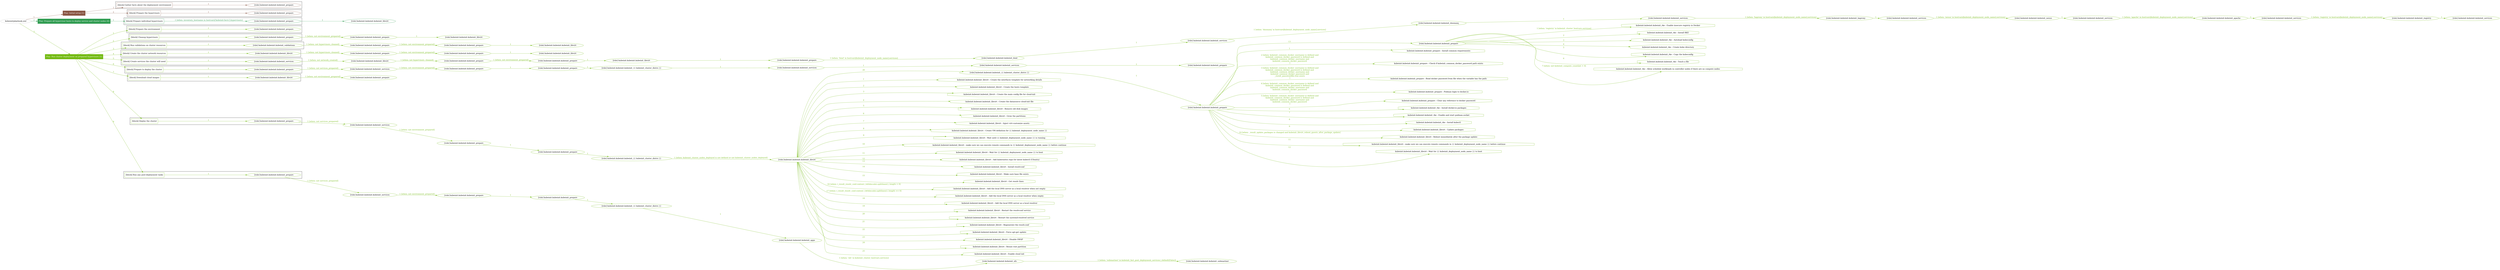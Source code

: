 digraph {
	graph [concentrate=true ordering=in rankdir=LR ratio=fill]
	edge [esep=5 sep=10]
	"kubeinit/playbook.yml" [id=root_node style=dotted]
	play_d8d8419f [label="Play: Initial setup (1)" color="#895543" fontcolor="#ffffff" id=play_d8d8419f shape=box style=filled tooltip=localhost]
	"kubeinit/playbook.yml" -> play_d8d8419f [label="1 " color="#895543" fontcolor="#895543" id=edge_88931ac4 labeltooltip="1 " tooltip="1 "]
	subgraph "kubeinit.kubeinit.kubeinit_prepare" {
		role_e085bbb2 [label="[role] kubeinit.kubeinit.kubeinit_prepare" color="#895543" id=role_e085bbb2 tooltip="kubeinit.kubeinit.kubeinit_prepare"]
	}
	subgraph "kubeinit.kubeinit.kubeinit_prepare" {
		role_a339b8a0 [label="[role] kubeinit.kubeinit.kubeinit_prepare" color="#895543" id=role_a339b8a0 tooltip="kubeinit.kubeinit.kubeinit_prepare"]
	}
	subgraph "Play: Initial setup (1)" {
		play_d8d8419f -> block_8f154940 [label=1 color="#895543" fontcolor="#895543" id=edge_51202b52 labeltooltip=1 tooltip=1]
		subgraph cluster_block_8f154940 {
			block_8f154940 [label="[block] Gather facts about the deployment environment" color="#895543" id=block_8f154940 labeltooltip="Gather facts about the deployment environment" shape=box tooltip="Gather facts about the deployment environment"]
			block_8f154940 -> role_e085bbb2 [label="1 " color="#895543" fontcolor="#895543" id=edge_2a1ca43b labeltooltip="1 " tooltip="1 "]
		}
		play_d8d8419f -> block_1ee9602a [label=2 color="#895543" fontcolor="#895543" id=edge_50dd4f38 labeltooltip=2 tooltip=2]
		subgraph cluster_block_1ee9602a {
			block_1ee9602a [label="[block] Prepare the hypervisors" color="#895543" id=block_1ee9602a labeltooltip="Prepare the hypervisors" shape=box tooltip="Prepare the hypervisors"]
			block_1ee9602a -> role_a339b8a0 [label="1 " color="#895543" fontcolor="#895543" id=edge_f78bf1b3 labeltooltip="1 " tooltip="1 "]
		}
	}
	play_0416e348 [label="Play: Prepare all hypervisor hosts to deploy service and cluster nodes (0)" color="#309c51" fontcolor="#ffffff" id=play_0416e348 shape=box style=filled tooltip="Play: Prepare all hypervisor hosts to deploy service and cluster nodes (0)"]
	"kubeinit/playbook.yml" -> play_0416e348 [label="2 " color="#309c51" fontcolor="#309c51" id=edge_2c6a1495 labeltooltip="2 " tooltip="2 "]
	subgraph "kubeinit.kubeinit.kubeinit_libvirt" {
		role_49f8a61c [label="[role] kubeinit.kubeinit.kubeinit_libvirt" color="#309c51" id=role_49f8a61c tooltip="kubeinit.kubeinit.kubeinit_libvirt"]
	}
	subgraph "kubeinit.kubeinit.kubeinit_prepare" {
		role_e62e6ffc [label="[role] kubeinit.kubeinit.kubeinit_prepare" color="#309c51" id=role_e62e6ffc tooltip="kubeinit.kubeinit.kubeinit_prepare"]
		role_e62e6ffc -> role_49f8a61c [label="1 " color="#309c51" fontcolor="#309c51" id=edge_b5f9fb68 labeltooltip="1 " tooltip="1 "]
	}
	subgraph "Play: Prepare all hypervisor hosts to deploy service and cluster nodes (0)" {
		play_0416e348 -> block_e9a786cd [label=1 color="#309c51" fontcolor="#309c51" id=edge_161776a1 labeltooltip=1 tooltip=1]
		subgraph cluster_block_e9a786cd {
			block_e9a786cd [label="[block] Prepare individual hypervisors" color="#309c51" id=block_e9a786cd labeltooltip="Prepare individual hypervisors" shape=box tooltip="Prepare individual hypervisors"]
			block_e9a786cd -> role_e62e6ffc [label="1 [when: inventory_hostname in hostvars['kubeinit-facts'].hypervisors]" color="#309c51" fontcolor="#309c51" id=edge_c2de27ad labeltooltip="1 [when: inventory_hostname in hostvars['kubeinit-facts'].hypervisors]" tooltip="1 [when: inventory_hostname in hostvars['kubeinit-facts'].hypervisors]"]
		}
	}
	play_9aa547cc [label="Play: Run cluster deployment on prepared hypervisors (1)" color="#73ba12" fontcolor="#ffffff" id=play_9aa547cc shape=box style=filled tooltip=localhost]
	"kubeinit/playbook.yml" -> play_9aa547cc [label="3 " color="#73ba12" fontcolor="#73ba12" id=edge_f9a5706c labeltooltip="3 " tooltip="3 "]
	subgraph "kubeinit.kubeinit.kubeinit_prepare" {
		role_0d5b52da [label="[role] kubeinit.kubeinit.kubeinit_prepare" color="#73ba12" id=role_0d5b52da tooltip="kubeinit.kubeinit.kubeinit_prepare"]
	}
	subgraph "kubeinit.kubeinit.kubeinit_libvirt" {
		role_2042a4e5 [label="[role] kubeinit.kubeinit.kubeinit_libvirt" color="#73ba12" id=role_2042a4e5 tooltip="kubeinit.kubeinit.kubeinit_libvirt"]
	}
	subgraph "kubeinit.kubeinit.kubeinit_prepare" {
		role_e559a558 [label="[role] kubeinit.kubeinit.kubeinit_prepare" color="#73ba12" id=role_e559a558 tooltip="kubeinit.kubeinit.kubeinit_prepare"]
		role_e559a558 -> role_2042a4e5 [label="1 " color="#73ba12" fontcolor="#73ba12" id=edge_82546773 labeltooltip="1 " tooltip="1 "]
	}
	subgraph "kubeinit.kubeinit.kubeinit_prepare" {
		role_777dab1a [label="[role] kubeinit.kubeinit.kubeinit_prepare" color="#73ba12" id=role_777dab1a tooltip="kubeinit.kubeinit.kubeinit_prepare"]
		role_777dab1a -> role_e559a558 [label="1 [when: not environment_prepared]" color="#73ba12" fontcolor="#73ba12" id=edge_fa01e4d6 labeltooltip="1 [when: not environment_prepared]" tooltip="1 [when: not environment_prepared]"]
	}
	subgraph "kubeinit.kubeinit.kubeinit_libvirt" {
		role_2ee97067 [label="[role] kubeinit.kubeinit.kubeinit_libvirt" color="#73ba12" id=role_2ee97067 tooltip="kubeinit.kubeinit.kubeinit_libvirt"]
	}
	subgraph "kubeinit.kubeinit.kubeinit_prepare" {
		role_a2f88f34 [label="[role] kubeinit.kubeinit.kubeinit_prepare" color="#73ba12" id=role_a2f88f34 tooltip="kubeinit.kubeinit.kubeinit_prepare"]
		role_a2f88f34 -> role_2ee97067 [label="1 " color="#73ba12" fontcolor="#73ba12" id=edge_71645762 labeltooltip="1 " tooltip="1 "]
	}
	subgraph "kubeinit.kubeinit.kubeinit_prepare" {
		role_012d55d8 [label="[role] kubeinit.kubeinit.kubeinit_prepare" color="#73ba12" id=role_012d55d8 tooltip="kubeinit.kubeinit.kubeinit_prepare"]
		role_012d55d8 -> role_a2f88f34 [label="1 [when: not environment_prepared]" color="#73ba12" fontcolor="#73ba12" id=edge_a03b1552 labeltooltip="1 [when: not environment_prepared]" tooltip="1 [when: not environment_prepared]"]
	}
	subgraph "kubeinit.kubeinit.kubeinit_validations" {
		role_2036b042 [label="[role] kubeinit.kubeinit.kubeinit_validations" color="#73ba12" id=role_2036b042 tooltip="kubeinit.kubeinit.kubeinit_validations"]
		role_2036b042 -> role_012d55d8 [label="1 [when: not hypervisors_cleaned]" color="#73ba12" fontcolor="#73ba12" id=edge_069a0a2a labeltooltip="1 [when: not hypervisors_cleaned]" tooltip="1 [when: not hypervisors_cleaned]"]
	}
	subgraph "kubeinit.kubeinit.kubeinit_libvirt" {
		role_69cff67d [label="[role] kubeinit.kubeinit.kubeinit_libvirt" color="#73ba12" id=role_69cff67d tooltip="kubeinit.kubeinit.kubeinit_libvirt"]
	}
	subgraph "kubeinit.kubeinit.kubeinit_prepare" {
		role_cf065227 [label="[role] kubeinit.kubeinit.kubeinit_prepare" color="#73ba12" id=role_cf065227 tooltip="kubeinit.kubeinit.kubeinit_prepare"]
		role_cf065227 -> role_69cff67d [label="1 " color="#73ba12" fontcolor="#73ba12" id=edge_6cf81eff labeltooltip="1 " tooltip="1 "]
	}
	subgraph "kubeinit.kubeinit.kubeinit_prepare" {
		role_316c0de0 [label="[role] kubeinit.kubeinit.kubeinit_prepare" color="#73ba12" id=role_316c0de0 tooltip="kubeinit.kubeinit.kubeinit_prepare"]
		role_316c0de0 -> role_cf065227 [label="1 [when: not environment_prepared]" color="#73ba12" fontcolor="#73ba12" id=edge_59953889 labeltooltip="1 [when: not environment_prepared]" tooltip="1 [when: not environment_prepared]"]
	}
	subgraph "kubeinit.kubeinit.kubeinit_libvirt" {
		role_f8409783 [label="[role] kubeinit.kubeinit.kubeinit_libvirt" color="#73ba12" id=role_f8409783 tooltip="kubeinit.kubeinit.kubeinit_libvirt"]
		role_f8409783 -> role_316c0de0 [label="1 [when: not hypervisors_cleaned]" color="#73ba12" fontcolor="#73ba12" id=edge_c6c01483 labeltooltip="1 [when: not hypervisors_cleaned]" tooltip="1 [when: not hypervisors_cleaned]"]
	}
	subgraph "kubeinit.kubeinit.kubeinit_services" {
		role_e0d26457 [label="[role] kubeinit.kubeinit.kubeinit_services" color="#73ba12" id=role_e0d26457 tooltip="kubeinit.kubeinit.kubeinit_services"]
	}
	subgraph "kubeinit.kubeinit.kubeinit_registry" {
		role_bfeb9e2c [label="[role] kubeinit.kubeinit.kubeinit_registry" color="#73ba12" id=role_bfeb9e2c tooltip="kubeinit.kubeinit.kubeinit_registry"]
		role_bfeb9e2c -> role_e0d26457 [label="1 " color="#73ba12" fontcolor="#73ba12" id=edge_c73e7f2f labeltooltip="1 " tooltip="1 "]
	}
	subgraph "kubeinit.kubeinit.kubeinit_services" {
		role_ee35aa5f [label="[role] kubeinit.kubeinit.kubeinit_services" color="#73ba12" id=role_ee35aa5f tooltip="kubeinit.kubeinit.kubeinit_services"]
		role_ee35aa5f -> role_bfeb9e2c [label="1 [when: 'registry' in hostvars[kubeinit_deployment_node_name].services]" color="#73ba12" fontcolor="#73ba12" id=edge_e9e2b402 labeltooltip="1 [when: 'registry' in hostvars[kubeinit_deployment_node_name].services]" tooltip="1 [when: 'registry' in hostvars[kubeinit_deployment_node_name].services]"]
	}
	subgraph "kubeinit.kubeinit.kubeinit_apache" {
		role_fa8b9e0c [label="[role] kubeinit.kubeinit.kubeinit_apache" color="#73ba12" id=role_fa8b9e0c tooltip="kubeinit.kubeinit.kubeinit_apache"]
		role_fa8b9e0c -> role_ee35aa5f [label="1 " color="#73ba12" fontcolor="#73ba12" id=edge_5fdb9f5a labeltooltip="1 " tooltip="1 "]
	}
	subgraph "kubeinit.kubeinit.kubeinit_services" {
		role_b56af15d [label="[role] kubeinit.kubeinit.kubeinit_services" color="#73ba12" id=role_b56af15d tooltip="kubeinit.kubeinit.kubeinit_services"]
		role_b56af15d -> role_fa8b9e0c [label="1 [when: 'apache' in hostvars[kubeinit_deployment_node_name].services]" color="#73ba12" fontcolor="#73ba12" id=edge_ee514167 labeltooltip="1 [when: 'apache' in hostvars[kubeinit_deployment_node_name].services]" tooltip="1 [when: 'apache' in hostvars[kubeinit_deployment_node_name].services]"]
	}
	subgraph "kubeinit.kubeinit.kubeinit_nexus" {
		role_e5df25b7 [label="[role] kubeinit.kubeinit.kubeinit_nexus" color="#73ba12" id=role_e5df25b7 tooltip="kubeinit.kubeinit.kubeinit_nexus"]
		role_e5df25b7 -> role_b56af15d [label="1 " color="#73ba12" fontcolor="#73ba12" id=edge_a3009e6c labeltooltip="1 " tooltip="1 "]
	}
	subgraph "kubeinit.kubeinit.kubeinit_services" {
		role_9858e2ea [label="[role] kubeinit.kubeinit.kubeinit_services" color="#73ba12" id=role_9858e2ea tooltip="kubeinit.kubeinit.kubeinit_services"]
		role_9858e2ea -> role_e5df25b7 [label="1 [when: 'nexus' in hostvars[kubeinit_deployment_node_name].services]" color="#73ba12" fontcolor="#73ba12" id=edge_5630a3c3 labeltooltip="1 [when: 'nexus' in hostvars[kubeinit_deployment_node_name].services]" tooltip="1 [when: 'nexus' in hostvars[kubeinit_deployment_node_name].services]"]
	}
	subgraph "kubeinit.kubeinit.kubeinit_haproxy" {
		role_555aa582 [label="[role] kubeinit.kubeinit.kubeinit_haproxy" color="#73ba12" id=role_555aa582 tooltip="kubeinit.kubeinit.kubeinit_haproxy"]
		role_555aa582 -> role_9858e2ea [label="1 " color="#73ba12" fontcolor="#73ba12" id=edge_7313573c labeltooltip="1 " tooltip="1 "]
	}
	subgraph "kubeinit.kubeinit.kubeinit_services" {
		role_d97098bf [label="[role] kubeinit.kubeinit.kubeinit_services" color="#73ba12" id=role_d97098bf tooltip="kubeinit.kubeinit.kubeinit_services"]
		role_d97098bf -> role_555aa582 [label="1 [when: 'haproxy' in hostvars[kubeinit_deployment_node_name].services]" color="#73ba12" fontcolor="#73ba12" id=edge_1526b9b4 labeltooltip="1 [when: 'haproxy' in hostvars[kubeinit_deployment_node_name].services]" tooltip="1 [when: 'haproxy' in hostvars[kubeinit_deployment_node_name].services]"]
	}
	subgraph "kubeinit.kubeinit.kubeinit_dnsmasq" {
		role_0b88920a [label="[role] kubeinit.kubeinit.kubeinit_dnsmasq" color="#73ba12" id=role_0b88920a tooltip="kubeinit.kubeinit.kubeinit_dnsmasq"]
		role_0b88920a -> role_d97098bf [label="1 " color="#73ba12" fontcolor="#73ba12" id=edge_26301d75 labeltooltip="1 " tooltip="1 "]
	}
	subgraph "kubeinit.kubeinit.kubeinit_services" {
		role_aea4f48f [label="[role] kubeinit.kubeinit.kubeinit_services" color="#73ba12" id=role_aea4f48f tooltip="kubeinit.kubeinit.kubeinit_services"]
		role_aea4f48f -> role_0b88920a [label="1 [when: 'dnsmasq' in hostvars[kubeinit_deployment_node_name].services]" color="#73ba12" fontcolor="#73ba12" id=edge_a1ba85cd labeltooltip="1 [when: 'dnsmasq' in hostvars[kubeinit_deployment_node_name].services]" tooltip="1 [when: 'dnsmasq' in hostvars[kubeinit_deployment_node_name].services]"]
	}
	subgraph "kubeinit.kubeinit.kubeinit_bind" {
		role_cf1a3696 [label="[role] kubeinit.kubeinit.kubeinit_bind" color="#73ba12" id=role_cf1a3696 tooltip="kubeinit.kubeinit.kubeinit_bind"]
		role_cf1a3696 -> role_aea4f48f [label="1 " color="#73ba12" fontcolor="#73ba12" id=edge_3040711d labeltooltip="1 " tooltip="1 "]
	}
	subgraph "kubeinit.kubeinit.kubeinit_prepare" {
		role_60714674 [label="[role] kubeinit.kubeinit.kubeinit_prepare" color="#73ba12" id=role_60714674 tooltip="kubeinit.kubeinit.kubeinit_prepare"]
		role_60714674 -> role_cf1a3696 [label="1 [when: 'bind' in hostvars[kubeinit_deployment_node_name].services]" color="#73ba12" fontcolor="#73ba12" id=edge_61654c44 labeltooltip="1 [when: 'bind' in hostvars[kubeinit_deployment_node_name].services]" tooltip="1 [when: 'bind' in hostvars[kubeinit_deployment_node_name].services]"]
	}
	subgraph "kubeinit.kubeinit.kubeinit_libvirt" {
		role_e2f5dbb8 [label="[role] kubeinit.kubeinit.kubeinit_libvirt" color="#73ba12" id=role_e2f5dbb8 tooltip="kubeinit.kubeinit.kubeinit_libvirt"]
		role_e2f5dbb8 -> role_60714674 [label="1 " color="#73ba12" fontcolor="#73ba12" id=edge_7649a2f0 labeltooltip="1 " tooltip="1 "]
	}
	subgraph "kubeinit.kubeinit.kubeinit_prepare" {
		role_30726f82 [label="[role] kubeinit.kubeinit.kubeinit_prepare" color="#73ba12" id=role_30726f82 tooltip="kubeinit.kubeinit.kubeinit_prepare"]
		role_30726f82 -> role_e2f5dbb8 [label="1 " color="#73ba12" fontcolor="#73ba12" id=edge_1d74c70c labeltooltip="1 " tooltip="1 "]
	}
	subgraph "kubeinit.kubeinit.kubeinit_prepare" {
		role_f9d1c8ea [label="[role] kubeinit.kubeinit.kubeinit_prepare" color="#73ba12" id=role_f9d1c8ea tooltip="kubeinit.kubeinit.kubeinit_prepare"]
		role_f9d1c8ea -> role_30726f82 [label="1 [when: not environment_prepared]" color="#73ba12" fontcolor="#73ba12" id=edge_6b0ae169 labeltooltip="1 [when: not environment_prepared]" tooltip="1 [when: not environment_prepared]"]
	}
	subgraph "kubeinit.kubeinit.kubeinit_libvirt" {
		role_44362c9e [label="[role] kubeinit.kubeinit.kubeinit_libvirt" color="#73ba12" id=role_44362c9e tooltip="kubeinit.kubeinit.kubeinit_libvirt"]
		role_44362c9e -> role_f9d1c8ea [label="1 [when: not hypervisors_cleaned]" color="#73ba12" fontcolor="#73ba12" id=edge_915ca415 labeltooltip="1 [when: not hypervisors_cleaned]" tooltip="1 [when: not hypervisors_cleaned]"]
	}
	subgraph "kubeinit.kubeinit.kubeinit_services" {
		role_c598f996 [label="[role] kubeinit.kubeinit.kubeinit_services" color="#73ba12" id=role_c598f996 tooltip="kubeinit.kubeinit.kubeinit_services"]
		role_c598f996 -> role_44362c9e [label="1 [when: not network_created]" color="#73ba12" fontcolor="#73ba12" id=edge_54b23d0f labeltooltip="1 [when: not network_created]" tooltip="1 [when: not network_created]"]
	}
	subgraph "kubeinit.kubeinit.kubeinit_prepare" {
		role_ee8cf0f2 [label="[role] kubeinit.kubeinit.kubeinit_prepare" color="#73ba12" id=role_ee8cf0f2 tooltip="kubeinit.kubeinit.kubeinit_prepare"]
	}
	subgraph "kubeinit.kubeinit.kubeinit_services" {
		role_1ca6b446 [label="[role] kubeinit.kubeinit.kubeinit_services" color="#73ba12" id=role_1ca6b446 tooltip="kubeinit.kubeinit.kubeinit_services"]
		role_1ca6b446 -> role_ee8cf0f2 [label="1 " color="#73ba12" fontcolor="#73ba12" id=edge_70e9610b labeltooltip="1 " tooltip="1 "]
	}
	subgraph "kubeinit.kubeinit.kubeinit_services" {
		role_20f02787 [label="[role] kubeinit.kubeinit.kubeinit_services" color="#73ba12" id=role_20f02787 tooltip="kubeinit.kubeinit.kubeinit_services"]
		role_20f02787 -> role_1ca6b446 [label="1 " color="#73ba12" fontcolor="#73ba12" id=edge_f49ecca5 labeltooltip="1 " tooltip="1 "]
	}
	subgraph "kubeinit.kubeinit.kubeinit_{{ kubeinit_cluster_distro }}" {
		role_8dc0fa0d [label="[role] kubeinit.kubeinit.kubeinit_{{ kubeinit_cluster_distro }}" color="#73ba12" id=role_8dc0fa0d tooltip="kubeinit.kubeinit.kubeinit_{{ kubeinit_cluster_distro }}"]
		role_8dc0fa0d -> role_20f02787 [label="1 " color="#73ba12" fontcolor="#73ba12" id=edge_172bb416 labeltooltip="1 " tooltip="1 "]
	}
	subgraph "kubeinit.kubeinit.kubeinit_prepare" {
		role_ecf5e384 [label="[role] kubeinit.kubeinit.kubeinit_prepare" color="#73ba12" id=role_ecf5e384 tooltip="kubeinit.kubeinit.kubeinit_prepare"]
		role_ecf5e384 -> role_8dc0fa0d [label="1 " color="#73ba12" fontcolor="#73ba12" id=edge_3caf4e95 labeltooltip="1 " tooltip="1 "]
	}
	subgraph "kubeinit.kubeinit.kubeinit_prepare" {
		role_a1c62c65 [label="[role] kubeinit.kubeinit.kubeinit_prepare" color="#73ba12" id=role_a1c62c65 tooltip="kubeinit.kubeinit.kubeinit_prepare"]
		role_a1c62c65 -> role_ecf5e384 [label="1 " color="#73ba12" fontcolor="#73ba12" id=edge_33a792c4 labeltooltip="1 " tooltip="1 "]
	}
	subgraph "kubeinit.kubeinit.kubeinit_services" {
		role_8df871fb [label="[role] kubeinit.kubeinit.kubeinit_services" color="#73ba12" id=role_8df871fb tooltip="kubeinit.kubeinit.kubeinit_services"]
		role_8df871fb -> role_a1c62c65 [label="1 [when: not environment_prepared]" color="#73ba12" fontcolor="#73ba12" id=edge_c295802c labeltooltip="1 [when: not environment_prepared]" tooltip="1 [when: not environment_prepared]"]
	}
	subgraph "kubeinit.kubeinit.kubeinit_prepare" {
		role_51aeb31a [label="[role] kubeinit.kubeinit.kubeinit_prepare" color="#73ba12" id=role_51aeb31a tooltip="kubeinit.kubeinit.kubeinit_prepare"]
		role_51aeb31a -> role_8df871fb [label="1 [when: not services_prepared]" color="#73ba12" fontcolor="#73ba12" id=edge_ce8bbbb6 labeltooltip="1 [when: not services_prepared]" tooltip="1 [when: not services_prepared]"]
	}
	subgraph "kubeinit.kubeinit.kubeinit_prepare" {
		role_02726fd5 [label="[role] kubeinit.kubeinit.kubeinit_prepare" color="#73ba12" id=role_02726fd5 tooltip="kubeinit.kubeinit.kubeinit_prepare"]
	}
	subgraph "kubeinit.kubeinit.kubeinit_libvirt" {
		role_e13f481b [label="[role] kubeinit.kubeinit.kubeinit_libvirt" color="#73ba12" id=role_e13f481b tooltip="kubeinit.kubeinit.kubeinit_libvirt"]
		role_e13f481b -> role_02726fd5 [label="1 [when: not environment_prepared]" color="#73ba12" fontcolor="#73ba12" id=edge_19b52b0f labeltooltip="1 [when: not environment_prepared]" tooltip="1 [when: not environment_prepared]"]
	}
	subgraph "kubeinit.kubeinit.kubeinit_prepare" {
		role_80da5ca8 [label="[role] kubeinit.kubeinit.kubeinit_prepare" color="#73ba12" id=role_80da5ca8 tooltip="kubeinit.kubeinit.kubeinit_prepare"]
		task_13595f73 [label="kubeinit.kubeinit.kubeinit_rke : Enable insecure registry in Docker" color="#73ba12" id=task_13595f73 shape=octagon tooltip="kubeinit.kubeinit.kubeinit_rke : Enable insecure registry in Docker"]
		role_80da5ca8 -> task_13595f73 [label="1 [when: 'registry' in kubeinit_cluster_hostvars.services]" color="#73ba12" fontcolor="#73ba12" id=edge_39c9beaf labeltooltip="1 [when: 'registry' in kubeinit_cluster_hostvars.services]" tooltip="1 [when: 'registry' in kubeinit_cluster_hostvars.services]"]
		task_40eda4e2 [label="kubeinit.kubeinit.kubeinit_rke : Install RKE" color="#73ba12" id=task_40eda4e2 shape=octagon tooltip="kubeinit.kubeinit.kubeinit_rke : Install RKE"]
		role_80da5ca8 -> task_40eda4e2 [label="2 " color="#73ba12" fontcolor="#73ba12" id=edge_d51ded82 labeltooltip="2 " tooltip="2 "]
		task_b89c984b [label="kubeinit.kubeinit.kubeinit_rke : Autoload kubeconfig" color="#73ba12" id=task_b89c984b shape=octagon tooltip="kubeinit.kubeinit.kubeinit_rke : Autoload kubeconfig"]
		role_80da5ca8 -> task_b89c984b [label="3 " color="#73ba12" fontcolor="#73ba12" id=edge_4f68ef33 labeltooltip="3 " tooltip="3 "]
		task_f4e7d61f [label="kubeinit.kubeinit.kubeinit_rke : Create kube directory" color="#73ba12" id=task_f4e7d61f shape=octagon tooltip="kubeinit.kubeinit.kubeinit_rke : Create kube directory"]
		role_80da5ca8 -> task_f4e7d61f [label="4 " color="#73ba12" fontcolor="#73ba12" id=edge_7907405e labeltooltip="4 " tooltip="4 "]
		task_fa4e81ab [label="kubeinit.kubeinit.kubeinit_rke : Copy the kubeconfig" color="#73ba12" id=task_fa4e81ab shape=octagon tooltip="kubeinit.kubeinit.kubeinit_rke : Copy the kubeconfig"]
		role_80da5ca8 -> task_fa4e81ab [label="5 " color="#73ba12" fontcolor="#73ba12" id=edge_63561cb0 labeltooltip="5 " tooltip="5 "]
		task_850d8283 [label="kubeinit.kubeinit.kubeinit_rke : Touch a file" color="#73ba12" id=task_850d8283 shape=octagon tooltip="kubeinit.kubeinit.kubeinit_rke : Touch a file"]
		role_80da5ca8 -> task_850d8283 [label="6 " color="#73ba12" fontcolor="#73ba12" id=edge_c6b24098 labeltooltip="6 " tooltip="6 "]
		task_de999e33 [label="kubeinit.kubeinit.kubeinit_rke : Allow schedule workloads in controller nodes if there are no compute nodes" color="#73ba12" id=task_de999e33 shape=octagon tooltip="kubeinit.kubeinit.kubeinit_rke : Allow schedule workloads in controller nodes if there are no compute nodes"]
		role_80da5ca8 -> task_de999e33 [label="7 [when: not kubeinit_compute_count|int > 0]" color="#73ba12" fontcolor="#73ba12" id=edge_13d0ad77 labeltooltip="7 [when: not kubeinit_compute_count|int > 0]" tooltip="7 [when: not kubeinit_compute_count|int > 0]"]
	}
	subgraph "kubeinit.kubeinit.kubeinit_prepare" {
		role_c3c92794 [label="[role] kubeinit.kubeinit.kubeinit_prepare" color="#73ba12" id=role_c3c92794 tooltip="kubeinit.kubeinit.kubeinit_prepare"]
		task_6d099670 [label="kubeinit.kubeinit.kubeinit_prepare : Install common requirements" color="#73ba12" id=task_6d099670 shape=octagon tooltip="kubeinit.kubeinit.kubeinit_prepare : Install common requirements"]
		role_c3c92794 -> task_6d099670 [label="1 " color="#73ba12" fontcolor="#73ba12" id=edge_92eeb196 labeltooltip="1 " tooltip="1 "]
		task_2db5c92e [label="kubeinit.kubeinit.kubeinit_prepare : Check if kubeinit_common_docker_password path exists" color="#73ba12" id=task_2db5c92e shape=octagon tooltip="kubeinit.kubeinit.kubeinit_prepare : Check if kubeinit_common_docker_password path exists"]
		role_c3c92794 -> task_2db5c92e [label="2 [when: kubeinit_common_docker_username is defined and
kubeinit_common_docker_password is defined and
kubeinit_common_docker_username and
kubeinit_common_docker_password
]" color="#73ba12" fontcolor="#73ba12" id=edge_bdc7230b labeltooltip="2 [when: kubeinit_common_docker_username is defined and
kubeinit_common_docker_password is defined and
kubeinit_common_docker_username and
kubeinit_common_docker_password
]" tooltip="2 [when: kubeinit_common_docker_username is defined and
kubeinit_common_docker_password is defined and
kubeinit_common_docker_username and
kubeinit_common_docker_password
]"]
		task_9c4dea69 [label="kubeinit.kubeinit.kubeinit_prepare : Read docker password from file when the variable has the path" color="#73ba12" id=task_9c4dea69 shape=octagon tooltip="kubeinit.kubeinit.kubeinit_prepare : Read docker password from file when the variable has the path"]
		role_c3c92794 -> task_9c4dea69 [label="3 [when: kubeinit_common_docker_username is defined and
kubeinit_common_docker_password is defined and
kubeinit_common_docker_username and
kubeinit_common_docker_password and
_result_passwordfile.stat.exists
]" color="#73ba12" fontcolor="#73ba12" id=edge_0361b753 labeltooltip="3 [when: kubeinit_common_docker_username is defined and
kubeinit_common_docker_password is defined and
kubeinit_common_docker_username and
kubeinit_common_docker_password and
_result_passwordfile.stat.exists
]" tooltip="3 [when: kubeinit_common_docker_username is defined and
kubeinit_common_docker_password is defined and
kubeinit_common_docker_username and
kubeinit_common_docker_password and
_result_passwordfile.stat.exists
]"]
		task_5771f654 [label="kubeinit.kubeinit.kubeinit_prepare : Podman login to docker.io" color="#73ba12" id=task_5771f654 shape=octagon tooltip="kubeinit.kubeinit.kubeinit_prepare : Podman login to docker.io"]
		role_c3c92794 -> task_5771f654 [label="4 [when: kubeinit_common_docker_username is defined and
kubeinit_common_docker_password is defined and
kubeinit_common_docker_username and
kubeinit_common_docker_password
]" color="#73ba12" fontcolor="#73ba12" id=edge_8b7e5c37 labeltooltip="4 [when: kubeinit_common_docker_username is defined and
kubeinit_common_docker_password is defined and
kubeinit_common_docker_username and
kubeinit_common_docker_password
]" tooltip="4 [when: kubeinit_common_docker_username is defined and
kubeinit_common_docker_password is defined and
kubeinit_common_docker_username and
kubeinit_common_docker_password
]"]
		task_3300414d [label="kubeinit.kubeinit.kubeinit_prepare : Clear any reference to docker password" color="#73ba12" id=task_3300414d shape=octagon tooltip="kubeinit.kubeinit.kubeinit_prepare : Clear any reference to docker password"]
		role_c3c92794 -> task_3300414d [label="5 [when: kubeinit_common_docker_username is defined and
kubeinit_common_docker_password is defined and
kubeinit_common_docker_username and
kubeinit_common_docker_password
]" color="#73ba12" fontcolor="#73ba12" id=edge_7bcd99b5 labeltooltip="5 [when: kubeinit_common_docker_username is defined and
kubeinit_common_docker_password is defined and
kubeinit_common_docker_username and
kubeinit_common_docker_password
]" tooltip="5 [when: kubeinit_common_docker_username is defined and
kubeinit_common_docker_password is defined and
kubeinit_common_docker_username and
kubeinit_common_docker_password
]"]
		task_c8fd95dc [label="kubeinit.kubeinit.kubeinit_rke : Install docker.io packages" color="#73ba12" id=task_c8fd95dc shape=octagon tooltip="kubeinit.kubeinit.kubeinit_rke : Install docker.io packages"]
		role_c3c92794 -> task_c8fd95dc [label="6 " color="#73ba12" fontcolor="#73ba12" id=edge_ce2b3338 labeltooltip="6 " tooltip="6 "]
		task_79513e8b [label="kubeinit.kubeinit.kubeinit_rke : Enable and start podman.socket" color="#73ba12" id=task_79513e8b shape=octagon tooltip="kubeinit.kubeinit.kubeinit_rke : Enable and start podman.socket"]
		role_c3c92794 -> task_79513e8b [label="7 " color="#73ba12" fontcolor="#73ba12" id=edge_05f4c131 labeltooltip="7 " tooltip="7 "]
		task_b3b3b061 [label="kubeinit.kubeinit.kubeinit_rke : Install kubectl" color="#73ba12" id=task_b3b3b061 shape=octagon tooltip="kubeinit.kubeinit.kubeinit_rke : Install kubectl"]
		role_c3c92794 -> task_b3b3b061 [label="8 " color="#73ba12" fontcolor="#73ba12" id=edge_e865aaee labeltooltip="8 " tooltip="8 "]
		task_1ed6c141 [label="kubeinit.kubeinit.kubeinit_libvirt : Update packages" color="#73ba12" id=task_1ed6c141 shape=octagon tooltip="kubeinit.kubeinit.kubeinit_libvirt : Update packages"]
		role_c3c92794 -> task_1ed6c141 [label="9 " color="#73ba12" fontcolor="#73ba12" id=edge_110a9a59 labeltooltip="9 " tooltip="9 "]
		task_f3f31efb [label="kubeinit.kubeinit.kubeinit_libvirt : Reboot immediately after the package update" color="#73ba12" id=task_f3f31efb shape=octagon tooltip="kubeinit.kubeinit.kubeinit_libvirt : Reboot immediately after the package update"]
		role_c3c92794 -> task_f3f31efb [label="10 [when: _result_update_packages is changed and kubeinit_libvirt_reboot_guests_after_package_update]" color="#73ba12" fontcolor="#73ba12" id=edge_fdf0eec5 labeltooltip="10 [when: _result_update_packages is changed and kubeinit_libvirt_reboot_guests_after_package_update]" tooltip="10 [when: _result_update_packages is changed and kubeinit_libvirt_reboot_guests_after_package_update]"]
		task_0a565eac [label="kubeinit.kubeinit.kubeinit_libvirt : make sure we can execute remote commands in {{ kubeinit_deployment_node_name }} before continue" color="#73ba12" id=task_0a565eac shape=octagon tooltip="kubeinit.kubeinit.kubeinit_libvirt : make sure we can execute remote commands in {{ kubeinit_deployment_node_name }} before continue"]
		role_c3c92794 -> task_0a565eac [label="11 " color="#73ba12" fontcolor="#73ba12" id=edge_e8d900f0 labeltooltip="11 " tooltip="11 "]
		task_32da5639 [label="kubeinit.kubeinit.kubeinit_libvirt : Wait for {{ kubeinit_deployment_node_name }} to boot" color="#73ba12" id=task_32da5639 shape=octagon tooltip="kubeinit.kubeinit.kubeinit_libvirt : Wait for {{ kubeinit_deployment_node_name }} to boot"]
		role_c3c92794 -> task_32da5639 [label="12 " color="#73ba12" fontcolor="#73ba12" id=edge_bbbe13cb labeltooltip="12 " tooltip="12 "]
		role_c3c92794 -> role_80da5ca8 [label="13 " color="#73ba12" fontcolor="#73ba12" id=edge_a5b72598 labeltooltip="13 " tooltip="13 "]
	}
	subgraph "kubeinit.kubeinit.kubeinit_{{ kubeinit_cluster_distro }}" {
		role_80c0c2db [label="[role] kubeinit.kubeinit.kubeinit_{{ kubeinit_cluster_distro }}" color="#73ba12" id=role_80c0c2db tooltip="kubeinit.kubeinit.kubeinit_{{ kubeinit_cluster_distro }}"]
		role_80c0c2db -> role_c3c92794 [label="1 " color="#73ba12" fontcolor="#73ba12" id=edge_f7dcd997 labeltooltip="1 " tooltip="1 "]
	}
	subgraph "kubeinit.kubeinit.kubeinit_libvirt" {
		role_86a3e52b [label="[role] kubeinit.kubeinit.kubeinit_libvirt" color="#73ba12" id=role_86a3e52b tooltip="kubeinit.kubeinit.kubeinit_libvirt"]
		task_250fb630 [label="kubeinit.kubeinit.kubeinit_libvirt : Create the interfaces template for networking details" color="#73ba12" id=task_250fb630 shape=octagon tooltip="kubeinit.kubeinit.kubeinit_libvirt : Create the interfaces template for networking details"]
		role_86a3e52b -> task_250fb630 [label="1 " color="#73ba12" fontcolor="#73ba12" id=edge_30020cfb labeltooltip="1 " tooltip="1 "]
		task_9f535e05 [label="kubeinit.kubeinit.kubeinit_libvirt : Create the hosts template" color="#73ba12" id=task_9f535e05 shape=octagon tooltip="kubeinit.kubeinit.kubeinit_libvirt : Create the hosts template"]
		role_86a3e52b -> task_9f535e05 [label="2 " color="#73ba12" fontcolor="#73ba12" id=edge_4e22edc6 labeltooltip="2 " tooltip="2 "]
		task_9f4086cf [label="kubeinit.kubeinit.kubeinit_libvirt : Create the main config file for cloud-init" color="#73ba12" id=task_9f4086cf shape=octagon tooltip="kubeinit.kubeinit.kubeinit_libvirt : Create the main config file for cloud-init"]
		role_86a3e52b -> task_9f4086cf [label="3 " color="#73ba12" fontcolor="#73ba12" id=edge_f2ab6241 labeltooltip="3 " tooltip="3 "]
		task_f036e358 [label="kubeinit.kubeinit.kubeinit_libvirt : Create the datasource cloud-init file" color="#73ba12" id=task_f036e358 shape=octagon tooltip="kubeinit.kubeinit.kubeinit_libvirt : Create the datasource cloud-init file"]
		role_86a3e52b -> task_f036e358 [label="4 " color="#73ba12" fontcolor="#73ba12" id=edge_b839eaed labeltooltip="4 " tooltip="4 "]
		task_114a57ce [label="kubeinit.kubeinit.kubeinit_libvirt : Remove old disk images" color="#73ba12" id=task_114a57ce shape=octagon tooltip="kubeinit.kubeinit.kubeinit_libvirt : Remove old disk images"]
		role_86a3e52b -> task_114a57ce [label="5 " color="#73ba12" fontcolor="#73ba12" id=edge_3a86389c labeltooltip="5 " tooltip="5 "]
		task_2c073deb [label="kubeinit.kubeinit.kubeinit_libvirt : Grow the partitions" color="#73ba12" id=task_2c073deb shape=octagon tooltip="kubeinit.kubeinit.kubeinit_libvirt : Grow the partitions"]
		role_86a3e52b -> task_2c073deb [label="6 " color="#73ba12" fontcolor="#73ba12" id=edge_be70d72d labeltooltip="6 " tooltip="6 "]
		task_a002827e [label="kubeinit.kubeinit.kubeinit_libvirt : Inject virt-customize assets" color="#73ba12" id=task_a002827e shape=octagon tooltip="kubeinit.kubeinit.kubeinit_libvirt : Inject virt-customize assets"]
		role_86a3e52b -> task_a002827e [label="7 " color="#73ba12" fontcolor="#73ba12" id=edge_e9a4f62d labeltooltip="7 " tooltip="7 "]
		task_89f1fa4c [label="kubeinit.kubeinit.kubeinit_libvirt : Create VM definition for {{ kubeinit_deployment_node_name }}" color="#73ba12" id=task_89f1fa4c shape=octagon tooltip="kubeinit.kubeinit.kubeinit_libvirt : Create VM definition for {{ kubeinit_deployment_node_name }}"]
		role_86a3e52b -> task_89f1fa4c [label="8 " color="#73ba12" fontcolor="#73ba12" id=edge_7595df81 labeltooltip="8 " tooltip="8 "]
		task_0de69e84 [label="kubeinit.kubeinit.kubeinit_libvirt : Wait until {{ kubeinit_deployment_node_name }} is running" color="#73ba12" id=task_0de69e84 shape=octagon tooltip="kubeinit.kubeinit.kubeinit_libvirt : Wait until {{ kubeinit_deployment_node_name }} is running"]
		role_86a3e52b -> task_0de69e84 [label="9 " color="#73ba12" fontcolor="#73ba12" id=edge_e12a8d4f labeltooltip="9 " tooltip="9 "]
		task_4b8d93dc [label="kubeinit.kubeinit.kubeinit_libvirt : make sure we can execute remote commands in {{ kubeinit_deployment_node_name }} before continue" color="#73ba12" id=task_4b8d93dc shape=octagon tooltip="kubeinit.kubeinit.kubeinit_libvirt : make sure we can execute remote commands in {{ kubeinit_deployment_node_name }} before continue"]
		role_86a3e52b -> task_4b8d93dc [label="10 " color="#73ba12" fontcolor="#73ba12" id=edge_eb65ea37 labeltooltip="10 " tooltip="10 "]
		task_5595db97 [label="kubeinit.kubeinit.kubeinit_libvirt : Wait for {{ kubeinit_deployment_node_name }} to boot" color="#73ba12" id=task_5595db97 shape=octagon tooltip="kubeinit.kubeinit.kubeinit_libvirt : Wait for {{ kubeinit_deployment_node_name }} to boot"]
		role_86a3e52b -> task_5595db97 [label="11 " color="#73ba12" fontcolor="#73ba12" id=edge_e27e106f labeltooltip="11 " tooltip="11 "]
		task_90866416 [label="kubeinit.kubeinit.kubeinit_libvirt : Add kubernetes repo for latest kubectl (Ubuntu)" color="#73ba12" id=task_90866416 shape=octagon tooltip="kubeinit.kubeinit.kubeinit_libvirt : Add kubernetes repo for latest kubectl (Ubuntu)"]
		role_86a3e52b -> task_90866416 [label="12 " color="#73ba12" fontcolor="#73ba12" id=edge_6a726bd3 labeltooltip="12 " tooltip="12 "]
		task_ea799f6f [label="kubeinit.kubeinit.kubeinit_libvirt : Install resolvconf" color="#73ba12" id=task_ea799f6f shape=octagon tooltip="kubeinit.kubeinit.kubeinit_libvirt : Install resolvconf"]
		role_86a3e52b -> task_ea799f6f [label="13 " color="#73ba12" fontcolor="#73ba12" id=edge_7d161096 labeltooltip="13 " tooltip="13 "]
		task_d1f1a0d6 [label="kubeinit.kubeinit.kubeinit_libvirt : Make sure base file exists" color="#73ba12" id=task_d1f1a0d6 shape=octagon tooltip="kubeinit.kubeinit.kubeinit_libvirt : Make sure base file exists"]
		role_86a3e52b -> task_d1f1a0d6 [label="14 " color="#73ba12" fontcolor="#73ba12" id=edge_9c0a2698 labeltooltip="14 " tooltip="14 "]
		task_26881fb3 [label="kubeinit.kubeinit.kubeinit_libvirt : Get resolv lines" color="#73ba12" id=task_26881fb3 shape=octagon tooltip="kubeinit.kubeinit.kubeinit_libvirt : Get resolv lines"]
		role_86a3e52b -> task_26881fb3 [label="15 " color="#73ba12" fontcolor="#73ba12" id=edge_dd67a52f labeltooltip="15 " tooltip="15 "]
		task_cb43883e [label="kubeinit.kubeinit.kubeinit_libvirt : Add the local DNS server as a local resolver when not empty" color="#73ba12" id=task_cb43883e shape=octagon tooltip="kubeinit.kubeinit.kubeinit_libvirt : Add the local DNS server as a local resolver when not empty"]
		role_86a3e52b -> task_cb43883e [label="16 [when: (_result_resolv_conf.content | b64decode).splitlines() | length > 0]" color="#73ba12" fontcolor="#73ba12" id=edge_db1e520b labeltooltip="16 [when: (_result_resolv_conf.content | b64decode).splitlines() | length > 0]" tooltip="16 [when: (_result_resolv_conf.content | b64decode).splitlines() | length > 0]"]
		task_7518db0c [label="kubeinit.kubeinit.kubeinit_libvirt : Add the local DNS server as a local resolver when empty" color="#73ba12" id=task_7518db0c shape=octagon tooltip="kubeinit.kubeinit.kubeinit_libvirt : Add the local DNS server as a local resolver when empty"]
		role_86a3e52b -> task_7518db0c [label="17 [when: (_result_resolv_conf.content | b64decode).splitlines() | length == 0]" color="#73ba12" fontcolor="#73ba12" id=edge_03d1c95d labeltooltip="17 [when: (_result_resolv_conf.content | b64decode).splitlines() | length == 0]" tooltip="17 [when: (_result_resolv_conf.content | b64decode).splitlines() | length == 0]"]
		task_2ec9493a [label="kubeinit.kubeinit.kubeinit_libvirt : Add the local DNS server as a local resolver" color="#73ba12" id=task_2ec9493a shape=octagon tooltip="kubeinit.kubeinit.kubeinit_libvirt : Add the local DNS server as a local resolver"]
		role_86a3e52b -> task_2ec9493a [label="18 " color="#73ba12" fontcolor="#73ba12" id=edge_99921b5e labeltooltip="18 " tooltip="18 "]
		task_56e38d40 [label="kubeinit.kubeinit.kubeinit_libvirt : Restart the resolvconf service" color="#73ba12" id=task_56e38d40 shape=octagon tooltip="kubeinit.kubeinit.kubeinit_libvirt : Restart the resolvconf service"]
		role_86a3e52b -> task_56e38d40 [label="19 " color="#73ba12" fontcolor="#73ba12" id=edge_f875828e labeltooltip="19 " tooltip="19 "]
		task_c43b2328 [label="kubeinit.kubeinit.kubeinit_libvirt : Restart the systemd-resolved service" color="#73ba12" id=task_c43b2328 shape=octagon tooltip="kubeinit.kubeinit.kubeinit_libvirt : Restart the systemd-resolved service"]
		role_86a3e52b -> task_c43b2328 [label="20 " color="#73ba12" fontcolor="#73ba12" id=edge_c61c126a labeltooltip="20 " tooltip="20 "]
		task_16cdfb7a [label="kubeinit.kubeinit.kubeinit_libvirt : Regenerate the resolv.conf" color="#73ba12" id=task_16cdfb7a shape=octagon tooltip="kubeinit.kubeinit.kubeinit_libvirt : Regenerate the resolv.conf"]
		role_86a3e52b -> task_16cdfb7a [label="21 " color="#73ba12" fontcolor="#73ba12" id=edge_c99a51ce labeltooltip="21 " tooltip="21 "]
		task_4e282054 [label="kubeinit.kubeinit.kubeinit_libvirt : Force apt-get update" color="#73ba12" id=task_4e282054 shape=octagon tooltip="kubeinit.kubeinit.kubeinit_libvirt : Force apt-get update"]
		role_86a3e52b -> task_4e282054 [label="22 " color="#73ba12" fontcolor="#73ba12" id=edge_248bac5a labeltooltip="22 " tooltip="22 "]
		task_01011be1 [label="kubeinit.kubeinit.kubeinit_libvirt : Disable SWAP" color="#73ba12" id=task_01011be1 shape=octagon tooltip="kubeinit.kubeinit.kubeinit_libvirt : Disable SWAP"]
		role_86a3e52b -> task_01011be1 [label="23 " color="#73ba12" fontcolor="#73ba12" id=edge_f501513b labeltooltip="23 " tooltip="23 "]
		task_4700832d [label="kubeinit.kubeinit.kubeinit_libvirt : Resize root partition" color="#73ba12" id=task_4700832d shape=octagon tooltip="kubeinit.kubeinit.kubeinit_libvirt : Resize root partition"]
		role_86a3e52b -> task_4700832d [label="24 " color="#73ba12" fontcolor="#73ba12" id=edge_d534433a labeltooltip="24 " tooltip="24 "]
		task_7da26240 [label="kubeinit.kubeinit.kubeinit_libvirt : Enable cloud init" color="#73ba12" id=task_7da26240 shape=octagon tooltip="kubeinit.kubeinit.kubeinit_libvirt : Enable cloud init"]
		role_86a3e52b -> task_7da26240 [label="25 " color="#73ba12" fontcolor="#73ba12" id=edge_2f363aed labeltooltip="25 " tooltip="25 "]
		role_86a3e52b -> role_80c0c2db [label="26 " color="#73ba12" fontcolor="#73ba12" id=edge_fde8b614 labeltooltip="26 " tooltip="26 "]
	}
	subgraph "kubeinit.kubeinit.kubeinit_{{ kubeinit_cluster_distro }}" {
		role_3b3f5618 [label="[role] kubeinit.kubeinit.kubeinit_{{ kubeinit_cluster_distro }}" color="#73ba12" id=role_3b3f5618 tooltip="kubeinit.kubeinit.kubeinit_{{ kubeinit_cluster_distro }}"]
		role_3b3f5618 -> role_86a3e52b [label="1 [when: kubeinit_cluster_nodes_deployed is not defined or not kubeinit_cluster_nodes_deployed]" color="#73ba12" fontcolor="#73ba12" id=edge_ab118eb8 labeltooltip="1 [when: kubeinit_cluster_nodes_deployed is not defined or not kubeinit_cluster_nodes_deployed]" tooltip="1 [when: kubeinit_cluster_nodes_deployed is not defined or not kubeinit_cluster_nodes_deployed]"]
	}
	subgraph "kubeinit.kubeinit.kubeinit_prepare" {
		role_9e54356a [label="[role] kubeinit.kubeinit.kubeinit_prepare" color="#73ba12" id=role_9e54356a tooltip="kubeinit.kubeinit.kubeinit_prepare"]
		role_9e54356a -> role_3b3f5618 [label="1 " color="#73ba12" fontcolor="#73ba12" id=edge_800d22f5 labeltooltip="1 " tooltip="1 "]
	}
	subgraph "kubeinit.kubeinit.kubeinit_prepare" {
		role_62ad903a [label="[role] kubeinit.kubeinit.kubeinit_prepare" color="#73ba12" id=role_62ad903a tooltip="kubeinit.kubeinit.kubeinit_prepare"]
		role_62ad903a -> role_9e54356a [label="1 " color="#73ba12" fontcolor="#73ba12" id=edge_21d7f8b9 labeltooltip="1 " tooltip="1 "]
	}
	subgraph "kubeinit.kubeinit.kubeinit_services" {
		role_afacda09 [label="[role] kubeinit.kubeinit.kubeinit_services" color="#73ba12" id=role_afacda09 tooltip="kubeinit.kubeinit.kubeinit_services"]
		role_afacda09 -> role_62ad903a [label="1 [when: not environment_prepared]" color="#73ba12" fontcolor="#73ba12" id=edge_4e4c2746 labeltooltip="1 [when: not environment_prepared]" tooltip="1 [when: not environment_prepared]"]
	}
	subgraph "kubeinit.kubeinit.kubeinit_prepare" {
		role_64fe67b0 [label="[role] kubeinit.kubeinit.kubeinit_prepare" color="#73ba12" id=role_64fe67b0 tooltip="kubeinit.kubeinit.kubeinit_prepare"]
		role_64fe67b0 -> role_afacda09 [label="1 [when: not services_prepared]" color="#73ba12" fontcolor="#73ba12" id=edge_c37dd225 labeltooltip="1 [when: not services_prepared]" tooltip="1 [when: not services_prepared]"]
	}
	subgraph "kubeinit.kubeinit.kubeinit_submariner" {
		role_6e95a6b4 [label="[role] kubeinit.kubeinit.kubeinit_submariner" color="#73ba12" id=role_6e95a6b4 tooltip="kubeinit.kubeinit.kubeinit_submariner"]
	}
	subgraph "kubeinit.kubeinit.kubeinit_nfs" {
		role_a159b70c [label="[role] kubeinit.kubeinit.kubeinit_nfs" color="#73ba12" id=role_a159b70c tooltip="kubeinit.kubeinit.kubeinit_nfs"]
		role_a159b70c -> role_6e95a6b4 [label="1 [when: 'submariner' in kubeinit_fact_post_deployment_services | default(False)]" color="#73ba12" fontcolor="#73ba12" id=edge_433102c5 labeltooltip="1 [when: 'submariner' in kubeinit_fact_post_deployment_services | default(False)]" tooltip="1 [when: 'submariner' in kubeinit_fact_post_deployment_services | default(False)]"]
	}
	subgraph "kubeinit.kubeinit.kubeinit_apps" {
		role_0d655a79 [label="[role] kubeinit.kubeinit.kubeinit_apps" color="#73ba12" id=role_0d655a79 tooltip="kubeinit.kubeinit.kubeinit_apps"]
		role_0d655a79 -> role_a159b70c [label="1 [when: 'nfs' in kubeinit_cluster_hostvars.services]" color="#73ba12" fontcolor="#73ba12" id=edge_84bda685 labeltooltip="1 [when: 'nfs' in kubeinit_cluster_hostvars.services]" tooltip="1 [when: 'nfs' in kubeinit_cluster_hostvars.services]"]
	}
	subgraph "kubeinit.kubeinit.kubeinit_{{ kubeinit_cluster_distro }}" {
		role_bbee8651 [label="[role] kubeinit.kubeinit.kubeinit_{{ kubeinit_cluster_distro }}" color="#73ba12" id=role_bbee8651 tooltip="kubeinit.kubeinit.kubeinit_{{ kubeinit_cluster_distro }}"]
		role_bbee8651 -> role_0d655a79 [label="1 " color="#73ba12" fontcolor="#73ba12" id=edge_e5f6a28c labeltooltip="1 " tooltip="1 "]
	}
	subgraph "kubeinit.kubeinit.kubeinit_prepare" {
		role_ab655fa0 [label="[role] kubeinit.kubeinit.kubeinit_prepare" color="#73ba12" id=role_ab655fa0 tooltip="kubeinit.kubeinit.kubeinit_prepare"]
		role_ab655fa0 -> role_bbee8651 [label="1 " color="#73ba12" fontcolor="#73ba12" id=edge_9bef62b3 labeltooltip="1 " tooltip="1 "]
	}
	subgraph "kubeinit.kubeinit.kubeinit_prepare" {
		role_07b07321 [label="[role] kubeinit.kubeinit.kubeinit_prepare" color="#73ba12" id=role_07b07321 tooltip="kubeinit.kubeinit.kubeinit_prepare"]
		role_07b07321 -> role_ab655fa0 [label="1 " color="#73ba12" fontcolor="#73ba12" id=edge_07fc4498 labeltooltip="1 " tooltip="1 "]
	}
	subgraph "kubeinit.kubeinit.kubeinit_services" {
		role_91a748ad [label="[role] kubeinit.kubeinit.kubeinit_services" color="#73ba12" id=role_91a748ad tooltip="kubeinit.kubeinit.kubeinit_services"]
		role_91a748ad -> role_07b07321 [label="1 [when: not environment_prepared]" color="#73ba12" fontcolor="#73ba12" id=edge_7334cf9f labeltooltip="1 [when: not environment_prepared]" tooltip="1 [when: not environment_prepared]"]
	}
	subgraph "kubeinit.kubeinit.kubeinit_prepare" {
		role_27691a10 [label="[role] kubeinit.kubeinit.kubeinit_prepare" color="#73ba12" id=role_27691a10 tooltip="kubeinit.kubeinit.kubeinit_prepare"]
		role_27691a10 -> role_91a748ad [label="1 [when: not services_prepared]" color="#73ba12" fontcolor="#73ba12" id=edge_90464449 labeltooltip="1 [when: not services_prepared]" tooltip="1 [when: not services_prepared]"]
	}
	subgraph "Play: Run cluster deployment on prepared hypervisors (1)" {
		play_9aa547cc -> block_49a464c4 [label=1 color="#73ba12" fontcolor="#73ba12" id=edge_7bbf00fc labeltooltip=1 tooltip=1]
		subgraph cluster_block_49a464c4 {
			block_49a464c4 [label="[block] Prepare the environment" color="#73ba12" id=block_49a464c4 labeltooltip="Prepare the environment" shape=box tooltip="Prepare the environment"]
			block_49a464c4 -> role_0d5b52da [label="1 " color="#73ba12" fontcolor="#73ba12" id=edge_2073a08f labeltooltip="1 " tooltip="1 "]
		}
		play_9aa547cc -> block_de54896d [label=2 color="#73ba12" fontcolor="#73ba12" id=edge_1c666264 labeltooltip=2 tooltip=2]
		subgraph cluster_block_de54896d {
			block_de54896d [label="[block] Cleanup hypervisors" color="#73ba12" id=block_de54896d labeltooltip="Cleanup hypervisors" shape=box tooltip="Cleanup hypervisors"]
			block_de54896d -> role_777dab1a [label="1 " color="#73ba12" fontcolor="#73ba12" id=edge_501c0a4c labeltooltip="1 " tooltip="1 "]
		}
		play_9aa547cc -> block_18fa6097 [label=3 color="#73ba12" fontcolor="#73ba12" id=edge_912ca1df labeltooltip=3 tooltip=3]
		subgraph cluster_block_18fa6097 {
			block_18fa6097 [label="[block] Run validations on cluster resources" color="#73ba12" id=block_18fa6097 labeltooltip="Run validations on cluster resources" shape=box tooltip="Run validations on cluster resources"]
			block_18fa6097 -> role_2036b042 [label="1 " color="#73ba12" fontcolor="#73ba12" id=edge_269086d6 labeltooltip="1 " tooltip="1 "]
		}
		play_9aa547cc -> block_0a3b37b2 [label=4 color="#73ba12" fontcolor="#73ba12" id=edge_46b9e0ed labeltooltip=4 tooltip=4]
		subgraph cluster_block_0a3b37b2 {
			block_0a3b37b2 [label="[block] Create the cluster network resources" color="#73ba12" id=block_0a3b37b2 labeltooltip="Create the cluster network resources" shape=box tooltip="Create the cluster network resources"]
			block_0a3b37b2 -> role_f8409783 [label="1 " color="#73ba12" fontcolor="#73ba12" id=edge_1d2a53fd labeltooltip="1 " tooltip="1 "]
		}
		play_9aa547cc -> block_16b80c39 [label=5 color="#73ba12" fontcolor="#73ba12" id=edge_df68bc3f labeltooltip=5 tooltip=5]
		subgraph cluster_block_16b80c39 {
			block_16b80c39 [label="[block] Create services the cluster will need" color="#73ba12" id=block_16b80c39 labeltooltip="Create services the cluster will need" shape=box tooltip="Create services the cluster will need"]
			block_16b80c39 -> role_c598f996 [label="1 " color="#73ba12" fontcolor="#73ba12" id=edge_4a91f513 labeltooltip="1 " tooltip="1 "]
		}
		play_9aa547cc -> block_25cdb9a8 [label=6 color="#73ba12" fontcolor="#73ba12" id=edge_0490a4c1 labeltooltip=6 tooltip=6]
		subgraph cluster_block_25cdb9a8 {
			block_25cdb9a8 [label="[block] Prepare to deploy the cluster" color="#73ba12" id=block_25cdb9a8 labeltooltip="Prepare to deploy the cluster" shape=box tooltip="Prepare to deploy the cluster"]
			block_25cdb9a8 -> role_51aeb31a [label="1 " color="#73ba12" fontcolor="#73ba12" id=edge_ea142943 labeltooltip="1 " tooltip="1 "]
		}
		play_9aa547cc -> block_96326e65 [label=7 color="#73ba12" fontcolor="#73ba12" id=edge_5e3f9f91 labeltooltip=7 tooltip=7]
		subgraph cluster_block_96326e65 {
			block_96326e65 [label="[block] Download cloud images" color="#73ba12" id=block_96326e65 labeltooltip="Download cloud images" shape=box tooltip="Download cloud images"]
			block_96326e65 -> role_e13f481b [label="1 " color="#73ba12" fontcolor="#73ba12" id=edge_60b0183f labeltooltip="1 " tooltip="1 "]
		}
		play_9aa547cc -> block_063afa7b [label=8 color="#73ba12" fontcolor="#73ba12" id=edge_09e4b0a2 labeltooltip=8 tooltip=8]
		subgraph cluster_block_063afa7b {
			block_063afa7b [label="[block] Deploy the cluster" color="#73ba12" id=block_063afa7b labeltooltip="Deploy the cluster" shape=box tooltip="Deploy the cluster"]
			block_063afa7b -> role_64fe67b0 [label="1 " color="#73ba12" fontcolor="#73ba12" id=edge_f382f8f2 labeltooltip="1 " tooltip="1 "]
		}
		play_9aa547cc -> block_963ff8ee [label=9 color="#73ba12" fontcolor="#73ba12" id=edge_7b04f1ca labeltooltip=9 tooltip=9]
		subgraph cluster_block_963ff8ee {
			block_963ff8ee [label="[block] Run any post-deployment tasks" color="#73ba12" id=block_963ff8ee labeltooltip="Run any post-deployment tasks" shape=box tooltip="Run any post-deployment tasks"]
			block_963ff8ee -> role_27691a10 [label="1 " color="#73ba12" fontcolor="#73ba12" id=edge_c1cb25b3 labeltooltip="1 " tooltip="1 "]
		}
	}
}
